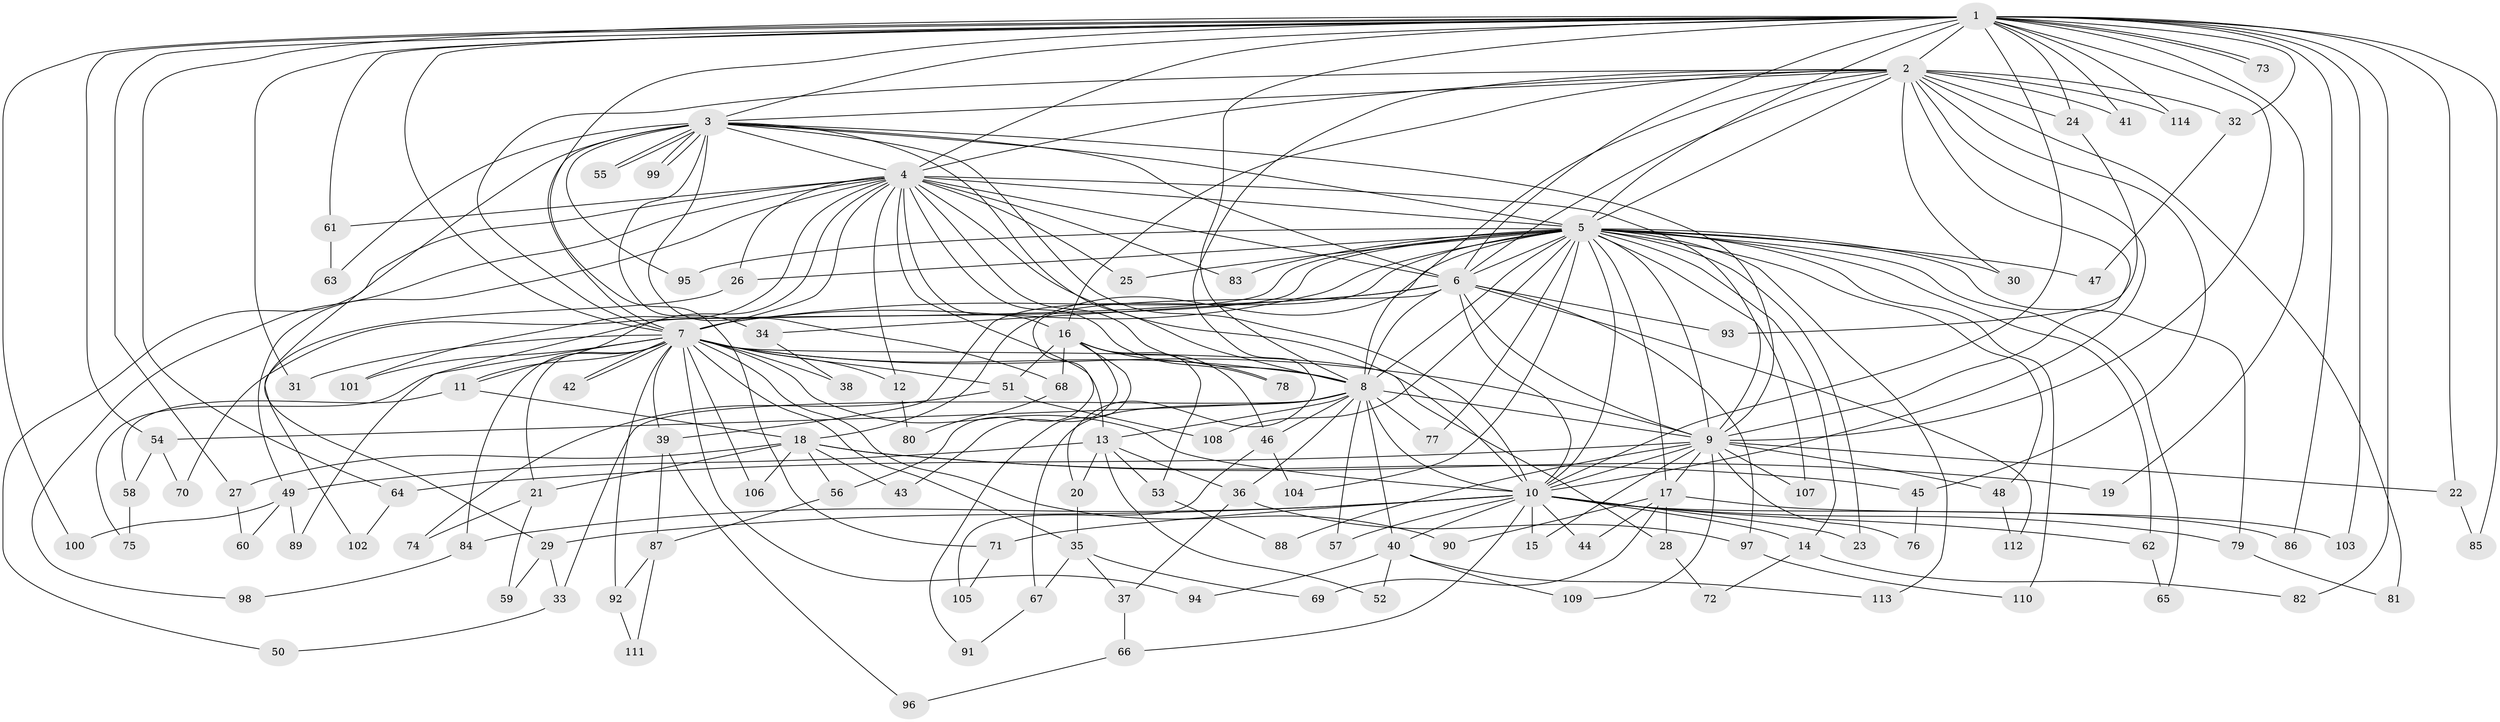 // Generated by graph-tools (version 1.1) at 2025/14/03/09/25 04:14:05]
// undirected, 114 vertices, 253 edges
graph export_dot {
graph [start="1"]
  node [color=gray90,style=filled];
  1;
  2;
  3;
  4;
  5;
  6;
  7;
  8;
  9;
  10;
  11;
  12;
  13;
  14;
  15;
  16;
  17;
  18;
  19;
  20;
  21;
  22;
  23;
  24;
  25;
  26;
  27;
  28;
  29;
  30;
  31;
  32;
  33;
  34;
  35;
  36;
  37;
  38;
  39;
  40;
  41;
  42;
  43;
  44;
  45;
  46;
  47;
  48;
  49;
  50;
  51;
  52;
  53;
  54;
  55;
  56;
  57;
  58;
  59;
  60;
  61;
  62;
  63;
  64;
  65;
  66;
  67;
  68;
  69;
  70;
  71;
  72;
  73;
  74;
  75;
  76;
  77;
  78;
  79;
  80;
  81;
  82;
  83;
  84;
  85;
  86;
  87;
  88;
  89;
  90;
  91;
  92;
  93;
  94;
  95;
  96;
  97;
  98;
  99;
  100;
  101;
  102;
  103;
  104;
  105;
  106;
  107;
  108;
  109;
  110;
  111;
  112;
  113;
  114;
  1 -- 2;
  1 -- 3;
  1 -- 4;
  1 -- 5;
  1 -- 6;
  1 -- 7;
  1 -- 8;
  1 -- 9;
  1 -- 10;
  1 -- 19;
  1 -- 22;
  1 -- 24;
  1 -- 27;
  1 -- 31;
  1 -- 32;
  1 -- 41;
  1 -- 54;
  1 -- 61;
  1 -- 64;
  1 -- 71;
  1 -- 73;
  1 -- 73;
  1 -- 82;
  1 -- 85;
  1 -- 86;
  1 -- 100;
  1 -- 103;
  1 -- 114;
  2 -- 3;
  2 -- 4;
  2 -- 5;
  2 -- 6;
  2 -- 7;
  2 -- 8;
  2 -- 9;
  2 -- 10;
  2 -- 16;
  2 -- 20;
  2 -- 24;
  2 -- 30;
  2 -- 32;
  2 -- 41;
  2 -- 45;
  2 -- 81;
  2 -- 114;
  3 -- 4;
  3 -- 5;
  3 -- 6;
  3 -- 7;
  3 -- 8;
  3 -- 9;
  3 -- 10;
  3 -- 29;
  3 -- 34;
  3 -- 55;
  3 -- 55;
  3 -- 63;
  3 -- 68;
  3 -- 95;
  3 -- 99;
  3 -- 99;
  4 -- 5;
  4 -- 6;
  4 -- 7;
  4 -- 8;
  4 -- 9;
  4 -- 10;
  4 -- 11;
  4 -- 12;
  4 -- 13;
  4 -- 16;
  4 -- 25;
  4 -- 26;
  4 -- 49;
  4 -- 50;
  4 -- 61;
  4 -- 78;
  4 -- 83;
  4 -- 98;
  4 -- 101;
  5 -- 6;
  5 -- 7;
  5 -- 8;
  5 -- 9;
  5 -- 10;
  5 -- 14;
  5 -- 17;
  5 -- 18;
  5 -- 23;
  5 -- 25;
  5 -- 26;
  5 -- 30;
  5 -- 39;
  5 -- 47;
  5 -- 48;
  5 -- 62;
  5 -- 65;
  5 -- 70;
  5 -- 77;
  5 -- 79;
  5 -- 83;
  5 -- 89;
  5 -- 95;
  5 -- 104;
  5 -- 107;
  5 -- 108;
  5 -- 110;
  5 -- 113;
  6 -- 7;
  6 -- 8;
  6 -- 9;
  6 -- 10;
  6 -- 34;
  6 -- 56;
  6 -- 93;
  6 -- 97;
  6 -- 112;
  7 -- 8;
  7 -- 9;
  7 -- 10;
  7 -- 11;
  7 -- 12;
  7 -- 21;
  7 -- 28;
  7 -- 31;
  7 -- 35;
  7 -- 38;
  7 -- 39;
  7 -- 42;
  7 -- 42;
  7 -- 51;
  7 -- 75;
  7 -- 84;
  7 -- 90;
  7 -- 92;
  7 -- 94;
  7 -- 101;
  7 -- 106;
  8 -- 9;
  8 -- 10;
  8 -- 13;
  8 -- 33;
  8 -- 36;
  8 -- 40;
  8 -- 46;
  8 -- 54;
  8 -- 57;
  8 -- 67;
  8 -- 77;
  9 -- 10;
  9 -- 15;
  9 -- 17;
  9 -- 22;
  9 -- 48;
  9 -- 64;
  9 -- 76;
  9 -- 88;
  9 -- 107;
  9 -- 109;
  10 -- 14;
  10 -- 15;
  10 -- 23;
  10 -- 29;
  10 -- 40;
  10 -- 44;
  10 -- 57;
  10 -- 62;
  10 -- 66;
  10 -- 71;
  10 -- 79;
  10 -- 84;
  10 -- 86;
  11 -- 18;
  11 -- 58;
  12 -- 80;
  13 -- 20;
  13 -- 36;
  13 -- 49;
  13 -- 52;
  13 -- 53;
  14 -- 72;
  14 -- 82;
  16 -- 43;
  16 -- 46;
  16 -- 51;
  16 -- 53;
  16 -- 68;
  16 -- 78;
  16 -- 91;
  17 -- 28;
  17 -- 44;
  17 -- 69;
  17 -- 90;
  17 -- 103;
  18 -- 19;
  18 -- 21;
  18 -- 27;
  18 -- 43;
  18 -- 45;
  18 -- 56;
  18 -- 106;
  20 -- 35;
  21 -- 59;
  21 -- 74;
  22 -- 85;
  24 -- 93;
  26 -- 102;
  27 -- 60;
  28 -- 72;
  29 -- 33;
  29 -- 59;
  32 -- 47;
  33 -- 50;
  34 -- 38;
  35 -- 37;
  35 -- 67;
  35 -- 69;
  36 -- 37;
  36 -- 97;
  37 -- 66;
  39 -- 87;
  39 -- 96;
  40 -- 52;
  40 -- 94;
  40 -- 109;
  40 -- 113;
  45 -- 76;
  46 -- 104;
  46 -- 105;
  48 -- 112;
  49 -- 60;
  49 -- 89;
  49 -- 100;
  51 -- 74;
  51 -- 108;
  53 -- 88;
  54 -- 58;
  54 -- 70;
  56 -- 87;
  58 -- 75;
  61 -- 63;
  62 -- 65;
  64 -- 102;
  66 -- 96;
  67 -- 91;
  68 -- 80;
  71 -- 105;
  79 -- 81;
  84 -- 98;
  87 -- 92;
  87 -- 111;
  92 -- 111;
  97 -- 110;
}
